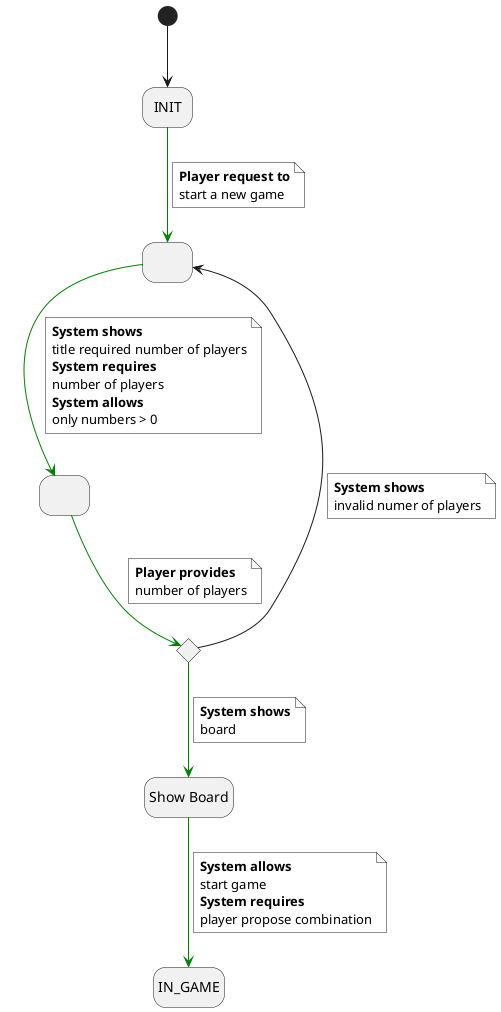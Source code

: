 @startuml
skinparam NoteBackgroundColor white
hide empty description
state INIT as "INIT"
state startedGame as " "
state numberOfPlayers as " "
state ifValidNumberOfPlayers <<choice>>
state showBoard as "Show Board"

[*] --> INIT
INIT -[#green]-> startedGame
note on link #white
  <b>Player request to
  start a new game
end note
startedGame -[#green]-> numberOfPlayers
note on link
  <b>System shows
  title required number of players
  <b>System requires
  number of players
  <b>System allows
  only numbers > 0
end note
numberOfPlayers -[#green]-> ifValidNumberOfPlayers
note on link
  <b>Player provides
  number of players
end note
ifValidNumberOfPlayers --> startedGame
note on link
  <b>System shows
  invalid numer of players
end note
ifValidNumberOfPlayers -[#green]-> showBoard
note on link
  <b>System shows
  board
end note
showBoard -[#green]-> IN_GAME
note on link
  <b>System allows
  start game
  <b>System requires
  player propose combination
end note

@enduml